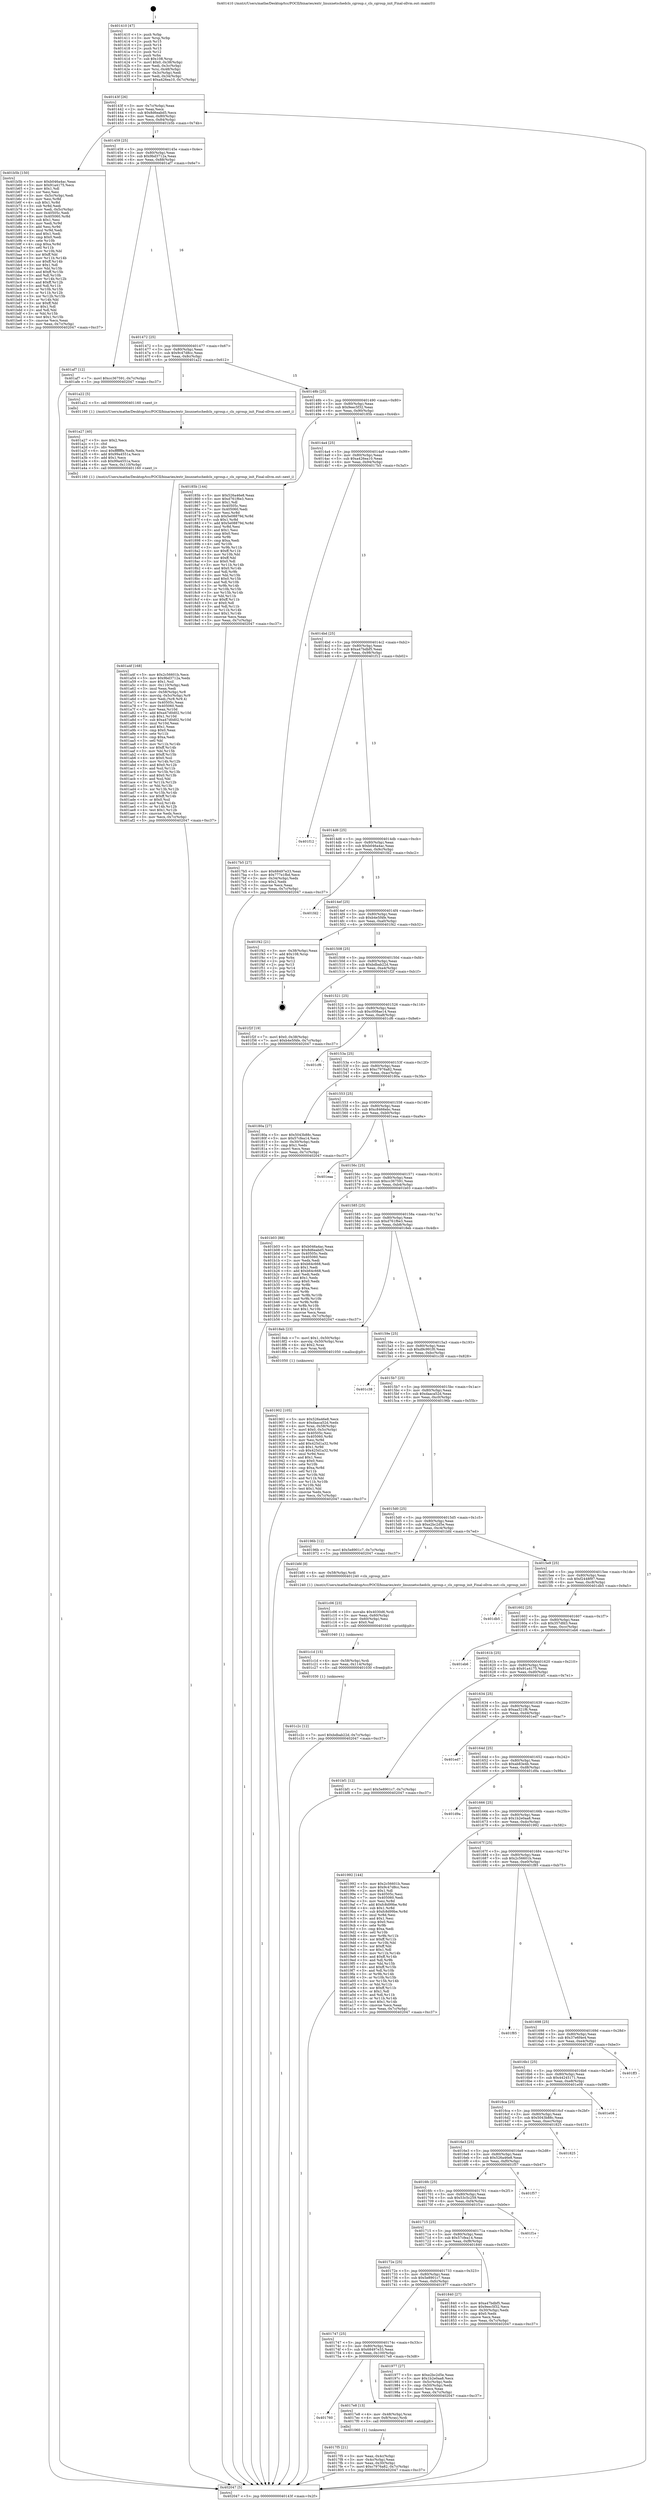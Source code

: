 digraph "0x401410" {
  label = "0x401410 (/mnt/c/Users/mathe/Desktop/tcc/POCII/binaries/extr_linuxnetschedcls_cgroup.c_cls_cgroup_init_Final-ollvm.out::main(0))"
  labelloc = "t"
  node[shape=record]

  Entry [label="",width=0.3,height=0.3,shape=circle,fillcolor=black,style=filled]
  "0x40143f" [label="{
     0x40143f [26]\l
     | [instrs]\l
     &nbsp;&nbsp;0x40143f \<+3\>: mov -0x7c(%rbp),%eax\l
     &nbsp;&nbsp;0x401442 \<+2\>: mov %eax,%ecx\l
     &nbsp;&nbsp;0x401444 \<+6\>: sub $0x8d6eabd5,%ecx\l
     &nbsp;&nbsp;0x40144a \<+3\>: mov %eax,-0x80(%rbp)\l
     &nbsp;&nbsp;0x40144d \<+6\>: mov %ecx,-0x84(%rbp)\l
     &nbsp;&nbsp;0x401453 \<+6\>: je 0000000000401b5b \<main+0x74b\>\l
  }"]
  "0x401b5b" [label="{
     0x401b5b [150]\l
     | [instrs]\l
     &nbsp;&nbsp;0x401b5b \<+5\>: mov $0xb046a4ac,%eax\l
     &nbsp;&nbsp;0x401b60 \<+5\>: mov $0x91a4175,%ecx\l
     &nbsp;&nbsp;0x401b65 \<+2\>: mov $0x1,%dl\l
     &nbsp;&nbsp;0x401b67 \<+2\>: xor %esi,%esi\l
     &nbsp;&nbsp;0x401b69 \<+3\>: mov -0x5c(%rbp),%edi\l
     &nbsp;&nbsp;0x401b6c \<+3\>: mov %esi,%r8d\l
     &nbsp;&nbsp;0x401b6f \<+4\>: sub $0x1,%r8d\l
     &nbsp;&nbsp;0x401b73 \<+3\>: sub %r8d,%edi\l
     &nbsp;&nbsp;0x401b76 \<+3\>: mov %edi,-0x5c(%rbp)\l
     &nbsp;&nbsp;0x401b79 \<+7\>: mov 0x40505c,%edi\l
     &nbsp;&nbsp;0x401b80 \<+8\>: mov 0x405060,%r8d\l
     &nbsp;&nbsp;0x401b88 \<+3\>: sub $0x1,%esi\l
     &nbsp;&nbsp;0x401b8b \<+3\>: mov %edi,%r9d\l
     &nbsp;&nbsp;0x401b8e \<+3\>: add %esi,%r9d\l
     &nbsp;&nbsp;0x401b91 \<+4\>: imul %r9d,%edi\l
     &nbsp;&nbsp;0x401b95 \<+3\>: and $0x1,%edi\l
     &nbsp;&nbsp;0x401b98 \<+3\>: cmp $0x0,%edi\l
     &nbsp;&nbsp;0x401b9b \<+4\>: sete %r10b\l
     &nbsp;&nbsp;0x401b9f \<+4\>: cmp $0xa,%r8d\l
     &nbsp;&nbsp;0x401ba3 \<+4\>: setl %r11b\l
     &nbsp;&nbsp;0x401ba7 \<+3\>: mov %r10b,%bl\l
     &nbsp;&nbsp;0x401baa \<+3\>: xor $0xff,%bl\l
     &nbsp;&nbsp;0x401bad \<+3\>: mov %r11b,%r14b\l
     &nbsp;&nbsp;0x401bb0 \<+4\>: xor $0xff,%r14b\l
     &nbsp;&nbsp;0x401bb4 \<+3\>: xor $0x1,%dl\l
     &nbsp;&nbsp;0x401bb7 \<+3\>: mov %bl,%r15b\l
     &nbsp;&nbsp;0x401bba \<+4\>: and $0xff,%r15b\l
     &nbsp;&nbsp;0x401bbe \<+3\>: and %dl,%r10b\l
     &nbsp;&nbsp;0x401bc1 \<+3\>: mov %r14b,%r12b\l
     &nbsp;&nbsp;0x401bc4 \<+4\>: and $0xff,%r12b\l
     &nbsp;&nbsp;0x401bc8 \<+3\>: and %dl,%r11b\l
     &nbsp;&nbsp;0x401bcb \<+3\>: or %r10b,%r15b\l
     &nbsp;&nbsp;0x401bce \<+3\>: or %r11b,%r12b\l
     &nbsp;&nbsp;0x401bd1 \<+3\>: xor %r12b,%r15b\l
     &nbsp;&nbsp;0x401bd4 \<+3\>: or %r14b,%bl\l
     &nbsp;&nbsp;0x401bd7 \<+3\>: xor $0xff,%bl\l
     &nbsp;&nbsp;0x401bda \<+3\>: or $0x1,%dl\l
     &nbsp;&nbsp;0x401bdd \<+2\>: and %dl,%bl\l
     &nbsp;&nbsp;0x401bdf \<+3\>: or %bl,%r15b\l
     &nbsp;&nbsp;0x401be2 \<+4\>: test $0x1,%r15b\l
     &nbsp;&nbsp;0x401be6 \<+3\>: cmovne %ecx,%eax\l
     &nbsp;&nbsp;0x401be9 \<+3\>: mov %eax,-0x7c(%rbp)\l
     &nbsp;&nbsp;0x401bec \<+5\>: jmp 0000000000402047 \<main+0xc37\>\l
  }"]
  "0x401459" [label="{
     0x401459 [25]\l
     | [instrs]\l
     &nbsp;&nbsp;0x401459 \<+5\>: jmp 000000000040145e \<main+0x4e\>\l
     &nbsp;&nbsp;0x40145e \<+3\>: mov -0x80(%rbp),%eax\l
     &nbsp;&nbsp;0x401461 \<+5\>: sub $0x9bd3712a,%eax\l
     &nbsp;&nbsp;0x401466 \<+6\>: mov %eax,-0x88(%rbp)\l
     &nbsp;&nbsp;0x40146c \<+6\>: je 0000000000401af7 \<main+0x6e7\>\l
  }"]
  Exit [label="",width=0.3,height=0.3,shape=circle,fillcolor=black,style=filled,peripheries=2]
  "0x401af7" [label="{
     0x401af7 [12]\l
     | [instrs]\l
     &nbsp;&nbsp;0x401af7 \<+7\>: movl $0xcc367591,-0x7c(%rbp)\l
     &nbsp;&nbsp;0x401afe \<+5\>: jmp 0000000000402047 \<main+0xc37\>\l
  }"]
  "0x401472" [label="{
     0x401472 [25]\l
     | [instrs]\l
     &nbsp;&nbsp;0x401472 \<+5\>: jmp 0000000000401477 \<main+0x67\>\l
     &nbsp;&nbsp;0x401477 \<+3\>: mov -0x80(%rbp),%eax\l
     &nbsp;&nbsp;0x40147a \<+5\>: sub $0x9c47d8cc,%eax\l
     &nbsp;&nbsp;0x40147f \<+6\>: mov %eax,-0x8c(%rbp)\l
     &nbsp;&nbsp;0x401485 \<+6\>: je 0000000000401a22 \<main+0x612\>\l
  }"]
  "0x401c2c" [label="{
     0x401c2c [12]\l
     | [instrs]\l
     &nbsp;&nbsp;0x401c2c \<+7\>: movl $0xbdbab22d,-0x7c(%rbp)\l
     &nbsp;&nbsp;0x401c33 \<+5\>: jmp 0000000000402047 \<main+0xc37\>\l
  }"]
  "0x401a22" [label="{
     0x401a22 [5]\l
     | [instrs]\l
     &nbsp;&nbsp;0x401a22 \<+5\>: call 0000000000401160 \<next_i\>\l
     | [calls]\l
     &nbsp;&nbsp;0x401160 \{1\} (/mnt/c/Users/mathe/Desktop/tcc/POCII/binaries/extr_linuxnetschedcls_cgroup.c_cls_cgroup_init_Final-ollvm.out::next_i)\l
  }"]
  "0x40148b" [label="{
     0x40148b [25]\l
     | [instrs]\l
     &nbsp;&nbsp;0x40148b \<+5\>: jmp 0000000000401490 \<main+0x80\>\l
     &nbsp;&nbsp;0x401490 \<+3\>: mov -0x80(%rbp),%eax\l
     &nbsp;&nbsp;0x401493 \<+5\>: sub $0x9eec5f32,%eax\l
     &nbsp;&nbsp;0x401498 \<+6\>: mov %eax,-0x90(%rbp)\l
     &nbsp;&nbsp;0x40149e \<+6\>: je 000000000040185b \<main+0x44b\>\l
  }"]
  "0x401c1d" [label="{
     0x401c1d [15]\l
     | [instrs]\l
     &nbsp;&nbsp;0x401c1d \<+4\>: mov -0x58(%rbp),%rdi\l
     &nbsp;&nbsp;0x401c21 \<+6\>: mov %eax,-0x114(%rbp)\l
     &nbsp;&nbsp;0x401c27 \<+5\>: call 0000000000401030 \<free@plt\>\l
     | [calls]\l
     &nbsp;&nbsp;0x401030 \{1\} (unknown)\l
  }"]
  "0x40185b" [label="{
     0x40185b [144]\l
     | [instrs]\l
     &nbsp;&nbsp;0x40185b \<+5\>: mov $0x526a46e8,%eax\l
     &nbsp;&nbsp;0x401860 \<+5\>: mov $0xd761f6e3,%ecx\l
     &nbsp;&nbsp;0x401865 \<+2\>: mov $0x1,%dl\l
     &nbsp;&nbsp;0x401867 \<+7\>: mov 0x40505c,%esi\l
     &nbsp;&nbsp;0x40186e \<+7\>: mov 0x405060,%edi\l
     &nbsp;&nbsp;0x401875 \<+3\>: mov %esi,%r8d\l
     &nbsp;&nbsp;0x401878 \<+7\>: sub $0x5e08879d,%r8d\l
     &nbsp;&nbsp;0x40187f \<+4\>: sub $0x1,%r8d\l
     &nbsp;&nbsp;0x401883 \<+7\>: add $0x5e08879d,%r8d\l
     &nbsp;&nbsp;0x40188a \<+4\>: imul %r8d,%esi\l
     &nbsp;&nbsp;0x40188e \<+3\>: and $0x1,%esi\l
     &nbsp;&nbsp;0x401891 \<+3\>: cmp $0x0,%esi\l
     &nbsp;&nbsp;0x401894 \<+4\>: sete %r9b\l
     &nbsp;&nbsp;0x401898 \<+3\>: cmp $0xa,%edi\l
     &nbsp;&nbsp;0x40189b \<+4\>: setl %r10b\l
     &nbsp;&nbsp;0x40189f \<+3\>: mov %r9b,%r11b\l
     &nbsp;&nbsp;0x4018a2 \<+4\>: xor $0xff,%r11b\l
     &nbsp;&nbsp;0x4018a6 \<+3\>: mov %r10b,%bl\l
     &nbsp;&nbsp;0x4018a9 \<+3\>: xor $0xff,%bl\l
     &nbsp;&nbsp;0x4018ac \<+3\>: xor $0x0,%dl\l
     &nbsp;&nbsp;0x4018af \<+3\>: mov %r11b,%r14b\l
     &nbsp;&nbsp;0x4018b2 \<+4\>: and $0x0,%r14b\l
     &nbsp;&nbsp;0x4018b6 \<+3\>: and %dl,%r9b\l
     &nbsp;&nbsp;0x4018b9 \<+3\>: mov %bl,%r15b\l
     &nbsp;&nbsp;0x4018bc \<+4\>: and $0x0,%r15b\l
     &nbsp;&nbsp;0x4018c0 \<+3\>: and %dl,%r10b\l
     &nbsp;&nbsp;0x4018c3 \<+3\>: or %r9b,%r14b\l
     &nbsp;&nbsp;0x4018c6 \<+3\>: or %r10b,%r15b\l
     &nbsp;&nbsp;0x4018c9 \<+3\>: xor %r15b,%r14b\l
     &nbsp;&nbsp;0x4018cc \<+3\>: or %bl,%r11b\l
     &nbsp;&nbsp;0x4018cf \<+4\>: xor $0xff,%r11b\l
     &nbsp;&nbsp;0x4018d3 \<+3\>: or $0x0,%dl\l
     &nbsp;&nbsp;0x4018d6 \<+3\>: and %dl,%r11b\l
     &nbsp;&nbsp;0x4018d9 \<+3\>: or %r11b,%r14b\l
     &nbsp;&nbsp;0x4018dc \<+4\>: test $0x1,%r14b\l
     &nbsp;&nbsp;0x4018e0 \<+3\>: cmovne %ecx,%eax\l
     &nbsp;&nbsp;0x4018e3 \<+3\>: mov %eax,-0x7c(%rbp)\l
     &nbsp;&nbsp;0x4018e6 \<+5\>: jmp 0000000000402047 \<main+0xc37\>\l
  }"]
  "0x4014a4" [label="{
     0x4014a4 [25]\l
     | [instrs]\l
     &nbsp;&nbsp;0x4014a4 \<+5\>: jmp 00000000004014a9 \<main+0x99\>\l
     &nbsp;&nbsp;0x4014a9 \<+3\>: mov -0x80(%rbp),%eax\l
     &nbsp;&nbsp;0x4014ac \<+5\>: sub $0xa426ea10,%eax\l
     &nbsp;&nbsp;0x4014b1 \<+6\>: mov %eax,-0x94(%rbp)\l
     &nbsp;&nbsp;0x4014b7 \<+6\>: je 00000000004017b5 \<main+0x3a5\>\l
  }"]
  "0x401c06" [label="{
     0x401c06 [23]\l
     | [instrs]\l
     &nbsp;&nbsp;0x401c06 \<+10\>: movabs $0x4030d6,%rdi\l
     &nbsp;&nbsp;0x401c10 \<+3\>: mov %eax,-0x60(%rbp)\l
     &nbsp;&nbsp;0x401c13 \<+3\>: mov -0x60(%rbp),%esi\l
     &nbsp;&nbsp;0x401c16 \<+2\>: mov $0x0,%al\l
     &nbsp;&nbsp;0x401c18 \<+5\>: call 0000000000401040 \<printf@plt\>\l
     | [calls]\l
     &nbsp;&nbsp;0x401040 \{1\} (unknown)\l
  }"]
  "0x4017b5" [label="{
     0x4017b5 [27]\l
     | [instrs]\l
     &nbsp;&nbsp;0x4017b5 \<+5\>: mov $0x68497e33,%eax\l
     &nbsp;&nbsp;0x4017ba \<+5\>: mov $0x777e1fbd,%ecx\l
     &nbsp;&nbsp;0x4017bf \<+3\>: mov -0x34(%rbp),%edx\l
     &nbsp;&nbsp;0x4017c2 \<+3\>: cmp $0x2,%edx\l
     &nbsp;&nbsp;0x4017c5 \<+3\>: cmovne %ecx,%eax\l
     &nbsp;&nbsp;0x4017c8 \<+3\>: mov %eax,-0x7c(%rbp)\l
     &nbsp;&nbsp;0x4017cb \<+5\>: jmp 0000000000402047 \<main+0xc37\>\l
  }"]
  "0x4014bd" [label="{
     0x4014bd [25]\l
     | [instrs]\l
     &nbsp;&nbsp;0x4014bd \<+5\>: jmp 00000000004014c2 \<main+0xb2\>\l
     &nbsp;&nbsp;0x4014c2 \<+3\>: mov -0x80(%rbp),%eax\l
     &nbsp;&nbsp;0x4014c5 \<+5\>: sub $0xa47bdbf5,%eax\l
     &nbsp;&nbsp;0x4014ca \<+6\>: mov %eax,-0x98(%rbp)\l
     &nbsp;&nbsp;0x4014d0 \<+6\>: je 0000000000401f12 \<main+0xb02\>\l
  }"]
  "0x402047" [label="{
     0x402047 [5]\l
     | [instrs]\l
     &nbsp;&nbsp;0x402047 \<+5\>: jmp 000000000040143f \<main+0x2f\>\l
  }"]
  "0x401410" [label="{
     0x401410 [47]\l
     | [instrs]\l
     &nbsp;&nbsp;0x401410 \<+1\>: push %rbp\l
     &nbsp;&nbsp;0x401411 \<+3\>: mov %rsp,%rbp\l
     &nbsp;&nbsp;0x401414 \<+2\>: push %r15\l
     &nbsp;&nbsp;0x401416 \<+2\>: push %r14\l
     &nbsp;&nbsp;0x401418 \<+2\>: push %r13\l
     &nbsp;&nbsp;0x40141a \<+2\>: push %r12\l
     &nbsp;&nbsp;0x40141c \<+1\>: push %rbx\l
     &nbsp;&nbsp;0x40141d \<+7\>: sub $0x108,%rsp\l
     &nbsp;&nbsp;0x401424 \<+7\>: movl $0x0,-0x38(%rbp)\l
     &nbsp;&nbsp;0x40142b \<+3\>: mov %edi,-0x3c(%rbp)\l
     &nbsp;&nbsp;0x40142e \<+4\>: mov %rsi,-0x48(%rbp)\l
     &nbsp;&nbsp;0x401432 \<+3\>: mov -0x3c(%rbp),%edi\l
     &nbsp;&nbsp;0x401435 \<+3\>: mov %edi,-0x34(%rbp)\l
     &nbsp;&nbsp;0x401438 \<+7\>: movl $0xa426ea10,-0x7c(%rbp)\l
  }"]
  "0x401a4f" [label="{
     0x401a4f [168]\l
     | [instrs]\l
     &nbsp;&nbsp;0x401a4f \<+5\>: mov $0x2c56601b,%ecx\l
     &nbsp;&nbsp;0x401a54 \<+5\>: mov $0x9bd3712a,%edx\l
     &nbsp;&nbsp;0x401a59 \<+3\>: mov $0x1,%sil\l
     &nbsp;&nbsp;0x401a5c \<+6\>: mov -0x110(%rbp),%edi\l
     &nbsp;&nbsp;0x401a62 \<+3\>: imul %eax,%edi\l
     &nbsp;&nbsp;0x401a65 \<+4\>: mov -0x58(%rbp),%r8\l
     &nbsp;&nbsp;0x401a69 \<+4\>: movslq -0x5c(%rbp),%r9\l
     &nbsp;&nbsp;0x401a6d \<+4\>: mov %edi,(%r8,%r9,4)\l
     &nbsp;&nbsp;0x401a71 \<+7\>: mov 0x40505c,%eax\l
     &nbsp;&nbsp;0x401a78 \<+7\>: mov 0x405060,%edi\l
     &nbsp;&nbsp;0x401a7f \<+3\>: mov %eax,%r10d\l
     &nbsp;&nbsp;0x401a82 \<+7\>: add $0xa47d0d02,%r10d\l
     &nbsp;&nbsp;0x401a89 \<+4\>: sub $0x1,%r10d\l
     &nbsp;&nbsp;0x401a8d \<+7\>: sub $0xa47d0d02,%r10d\l
     &nbsp;&nbsp;0x401a94 \<+4\>: imul %r10d,%eax\l
     &nbsp;&nbsp;0x401a98 \<+3\>: and $0x1,%eax\l
     &nbsp;&nbsp;0x401a9b \<+3\>: cmp $0x0,%eax\l
     &nbsp;&nbsp;0x401a9e \<+4\>: sete %r11b\l
     &nbsp;&nbsp;0x401aa2 \<+3\>: cmp $0xa,%edi\l
     &nbsp;&nbsp;0x401aa5 \<+3\>: setl %bl\l
     &nbsp;&nbsp;0x401aa8 \<+3\>: mov %r11b,%r14b\l
     &nbsp;&nbsp;0x401aab \<+4\>: xor $0xff,%r14b\l
     &nbsp;&nbsp;0x401aaf \<+3\>: mov %bl,%r15b\l
     &nbsp;&nbsp;0x401ab2 \<+4\>: xor $0xff,%r15b\l
     &nbsp;&nbsp;0x401ab6 \<+4\>: xor $0x0,%sil\l
     &nbsp;&nbsp;0x401aba \<+3\>: mov %r14b,%r12b\l
     &nbsp;&nbsp;0x401abd \<+4\>: and $0x0,%r12b\l
     &nbsp;&nbsp;0x401ac1 \<+3\>: and %sil,%r11b\l
     &nbsp;&nbsp;0x401ac4 \<+3\>: mov %r15b,%r13b\l
     &nbsp;&nbsp;0x401ac7 \<+4\>: and $0x0,%r13b\l
     &nbsp;&nbsp;0x401acb \<+3\>: and %sil,%bl\l
     &nbsp;&nbsp;0x401ace \<+3\>: or %r11b,%r12b\l
     &nbsp;&nbsp;0x401ad1 \<+3\>: or %bl,%r13b\l
     &nbsp;&nbsp;0x401ad4 \<+3\>: xor %r13b,%r12b\l
     &nbsp;&nbsp;0x401ad7 \<+3\>: or %r15b,%r14b\l
     &nbsp;&nbsp;0x401ada \<+4\>: xor $0xff,%r14b\l
     &nbsp;&nbsp;0x401ade \<+4\>: or $0x0,%sil\l
     &nbsp;&nbsp;0x401ae2 \<+3\>: and %sil,%r14b\l
     &nbsp;&nbsp;0x401ae5 \<+3\>: or %r14b,%r12b\l
     &nbsp;&nbsp;0x401ae8 \<+4\>: test $0x1,%r12b\l
     &nbsp;&nbsp;0x401aec \<+3\>: cmovne %edx,%ecx\l
     &nbsp;&nbsp;0x401aef \<+3\>: mov %ecx,-0x7c(%rbp)\l
     &nbsp;&nbsp;0x401af2 \<+5\>: jmp 0000000000402047 \<main+0xc37\>\l
  }"]
  "0x401f12" [label="{
     0x401f12\l
  }", style=dashed]
  "0x4014d6" [label="{
     0x4014d6 [25]\l
     | [instrs]\l
     &nbsp;&nbsp;0x4014d6 \<+5\>: jmp 00000000004014db \<main+0xcb\>\l
     &nbsp;&nbsp;0x4014db \<+3\>: mov -0x80(%rbp),%eax\l
     &nbsp;&nbsp;0x4014de \<+5\>: sub $0xb046a4ac,%eax\l
     &nbsp;&nbsp;0x4014e3 \<+6\>: mov %eax,-0x9c(%rbp)\l
     &nbsp;&nbsp;0x4014e9 \<+6\>: je 0000000000401fd2 \<main+0xbc2\>\l
  }"]
  "0x401a27" [label="{
     0x401a27 [40]\l
     | [instrs]\l
     &nbsp;&nbsp;0x401a27 \<+5\>: mov $0x2,%ecx\l
     &nbsp;&nbsp;0x401a2c \<+1\>: cltd\l
     &nbsp;&nbsp;0x401a2d \<+2\>: idiv %ecx\l
     &nbsp;&nbsp;0x401a2f \<+6\>: imul $0xfffffffe,%edx,%ecx\l
     &nbsp;&nbsp;0x401a35 \<+6\>: add $0x99a4551a,%ecx\l
     &nbsp;&nbsp;0x401a3b \<+3\>: add $0x1,%ecx\l
     &nbsp;&nbsp;0x401a3e \<+6\>: sub $0x99a4551a,%ecx\l
     &nbsp;&nbsp;0x401a44 \<+6\>: mov %ecx,-0x110(%rbp)\l
     &nbsp;&nbsp;0x401a4a \<+5\>: call 0000000000401160 \<next_i\>\l
     | [calls]\l
     &nbsp;&nbsp;0x401160 \{1\} (/mnt/c/Users/mathe/Desktop/tcc/POCII/binaries/extr_linuxnetschedcls_cgroup.c_cls_cgroup_init_Final-ollvm.out::next_i)\l
  }"]
  "0x401fd2" [label="{
     0x401fd2\l
  }", style=dashed]
  "0x4014ef" [label="{
     0x4014ef [25]\l
     | [instrs]\l
     &nbsp;&nbsp;0x4014ef \<+5\>: jmp 00000000004014f4 \<main+0xe4\>\l
     &nbsp;&nbsp;0x4014f4 \<+3\>: mov -0x80(%rbp),%eax\l
     &nbsp;&nbsp;0x4014f7 \<+5\>: sub $0xb4e5f4fe,%eax\l
     &nbsp;&nbsp;0x4014fc \<+6\>: mov %eax,-0xa0(%rbp)\l
     &nbsp;&nbsp;0x401502 \<+6\>: je 0000000000401f42 \<main+0xb32\>\l
  }"]
  "0x401902" [label="{
     0x401902 [105]\l
     | [instrs]\l
     &nbsp;&nbsp;0x401902 \<+5\>: mov $0x526a46e8,%ecx\l
     &nbsp;&nbsp;0x401907 \<+5\>: mov $0xdaaca52d,%edx\l
     &nbsp;&nbsp;0x40190c \<+4\>: mov %rax,-0x58(%rbp)\l
     &nbsp;&nbsp;0x401910 \<+7\>: movl $0x0,-0x5c(%rbp)\l
     &nbsp;&nbsp;0x401917 \<+7\>: mov 0x40505c,%esi\l
     &nbsp;&nbsp;0x40191e \<+8\>: mov 0x405060,%r8d\l
     &nbsp;&nbsp;0x401926 \<+3\>: mov %esi,%r9d\l
     &nbsp;&nbsp;0x401929 \<+7\>: add $0x425d1a32,%r9d\l
     &nbsp;&nbsp;0x401930 \<+4\>: sub $0x1,%r9d\l
     &nbsp;&nbsp;0x401934 \<+7\>: sub $0x425d1a32,%r9d\l
     &nbsp;&nbsp;0x40193b \<+4\>: imul %r9d,%esi\l
     &nbsp;&nbsp;0x40193f \<+3\>: and $0x1,%esi\l
     &nbsp;&nbsp;0x401942 \<+3\>: cmp $0x0,%esi\l
     &nbsp;&nbsp;0x401945 \<+4\>: sete %r10b\l
     &nbsp;&nbsp;0x401949 \<+4\>: cmp $0xa,%r8d\l
     &nbsp;&nbsp;0x40194d \<+4\>: setl %r11b\l
     &nbsp;&nbsp;0x401951 \<+3\>: mov %r10b,%bl\l
     &nbsp;&nbsp;0x401954 \<+3\>: and %r11b,%bl\l
     &nbsp;&nbsp;0x401957 \<+3\>: xor %r11b,%r10b\l
     &nbsp;&nbsp;0x40195a \<+3\>: or %r10b,%bl\l
     &nbsp;&nbsp;0x40195d \<+3\>: test $0x1,%bl\l
     &nbsp;&nbsp;0x401960 \<+3\>: cmovne %edx,%ecx\l
     &nbsp;&nbsp;0x401963 \<+3\>: mov %ecx,-0x7c(%rbp)\l
     &nbsp;&nbsp;0x401966 \<+5\>: jmp 0000000000402047 \<main+0xc37\>\l
  }"]
  "0x401f42" [label="{
     0x401f42 [21]\l
     | [instrs]\l
     &nbsp;&nbsp;0x401f42 \<+3\>: mov -0x38(%rbp),%eax\l
     &nbsp;&nbsp;0x401f45 \<+7\>: add $0x108,%rsp\l
     &nbsp;&nbsp;0x401f4c \<+1\>: pop %rbx\l
     &nbsp;&nbsp;0x401f4d \<+2\>: pop %r12\l
     &nbsp;&nbsp;0x401f4f \<+2\>: pop %r13\l
     &nbsp;&nbsp;0x401f51 \<+2\>: pop %r14\l
     &nbsp;&nbsp;0x401f53 \<+2\>: pop %r15\l
     &nbsp;&nbsp;0x401f55 \<+1\>: pop %rbp\l
     &nbsp;&nbsp;0x401f56 \<+1\>: ret\l
  }"]
  "0x401508" [label="{
     0x401508 [25]\l
     | [instrs]\l
     &nbsp;&nbsp;0x401508 \<+5\>: jmp 000000000040150d \<main+0xfd\>\l
     &nbsp;&nbsp;0x40150d \<+3\>: mov -0x80(%rbp),%eax\l
     &nbsp;&nbsp;0x401510 \<+5\>: sub $0xbdbab22d,%eax\l
     &nbsp;&nbsp;0x401515 \<+6\>: mov %eax,-0xa4(%rbp)\l
     &nbsp;&nbsp;0x40151b \<+6\>: je 0000000000401f2f \<main+0xb1f\>\l
  }"]
  "0x4017f5" [label="{
     0x4017f5 [21]\l
     | [instrs]\l
     &nbsp;&nbsp;0x4017f5 \<+3\>: mov %eax,-0x4c(%rbp)\l
     &nbsp;&nbsp;0x4017f8 \<+3\>: mov -0x4c(%rbp),%eax\l
     &nbsp;&nbsp;0x4017fb \<+3\>: mov %eax,-0x30(%rbp)\l
     &nbsp;&nbsp;0x4017fe \<+7\>: movl $0xc7976a82,-0x7c(%rbp)\l
     &nbsp;&nbsp;0x401805 \<+5\>: jmp 0000000000402047 \<main+0xc37\>\l
  }"]
  "0x401f2f" [label="{
     0x401f2f [19]\l
     | [instrs]\l
     &nbsp;&nbsp;0x401f2f \<+7\>: movl $0x0,-0x38(%rbp)\l
     &nbsp;&nbsp;0x401f36 \<+7\>: movl $0xb4e5f4fe,-0x7c(%rbp)\l
     &nbsp;&nbsp;0x401f3d \<+5\>: jmp 0000000000402047 \<main+0xc37\>\l
  }"]
  "0x401521" [label="{
     0x401521 [25]\l
     | [instrs]\l
     &nbsp;&nbsp;0x401521 \<+5\>: jmp 0000000000401526 \<main+0x116\>\l
     &nbsp;&nbsp;0x401526 \<+3\>: mov -0x80(%rbp),%eax\l
     &nbsp;&nbsp;0x401529 \<+5\>: sub $0xc008ae14,%eax\l
     &nbsp;&nbsp;0x40152e \<+6\>: mov %eax,-0xa8(%rbp)\l
     &nbsp;&nbsp;0x401534 \<+6\>: je 0000000000401cf6 \<main+0x8e6\>\l
  }"]
  "0x401760" [label="{
     0x401760\l
  }", style=dashed]
  "0x401cf6" [label="{
     0x401cf6\l
  }", style=dashed]
  "0x40153a" [label="{
     0x40153a [25]\l
     | [instrs]\l
     &nbsp;&nbsp;0x40153a \<+5\>: jmp 000000000040153f \<main+0x12f\>\l
     &nbsp;&nbsp;0x40153f \<+3\>: mov -0x80(%rbp),%eax\l
     &nbsp;&nbsp;0x401542 \<+5\>: sub $0xc7976a82,%eax\l
     &nbsp;&nbsp;0x401547 \<+6\>: mov %eax,-0xac(%rbp)\l
     &nbsp;&nbsp;0x40154d \<+6\>: je 000000000040180a \<main+0x3fa\>\l
  }"]
  "0x4017e8" [label="{
     0x4017e8 [13]\l
     | [instrs]\l
     &nbsp;&nbsp;0x4017e8 \<+4\>: mov -0x48(%rbp),%rax\l
     &nbsp;&nbsp;0x4017ec \<+4\>: mov 0x8(%rax),%rdi\l
     &nbsp;&nbsp;0x4017f0 \<+5\>: call 0000000000401060 \<atoi@plt\>\l
     | [calls]\l
     &nbsp;&nbsp;0x401060 \{1\} (unknown)\l
  }"]
  "0x40180a" [label="{
     0x40180a [27]\l
     | [instrs]\l
     &nbsp;&nbsp;0x40180a \<+5\>: mov $0x5043b88c,%eax\l
     &nbsp;&nbsp;0x40180f \<+5\>: mov $0x57cfea14,%ecx\l
     &nbsp;&nbsp;0x401814 \<+3\>: mov -0x30(%rbp),%edx\l
     &nbsp;&nbsp;0x401817 \<+3\>: cmp $0x1,%edx\l
     &nbsp;&nbsp;0x40181a \<+3\>: cmovl %ecx,%eax\l
     &nbsp;&nbsp;0x40181d \<+3\>: mov %eax,-0x7c(%rbp)\l
     &nbsp;&nbsp;0x401820 \<+5\>: jmp 0000000000402047 \<main+0xc37\>\l
  }"]
  "0x401553" [label="{
     0x401553 [25]\l
     | [instrs]\l
     &nbsp;&nbsp;0x401553 \<+5\>: jmp 0000000000401558 \<main+0x148\>\l
     &nbsp;&nbsp;0x401558 \<+3\>: mov -0x80(%rbp),%eax\l
     &nbsp;&nbsp;0x40155b \<+5\>: sub $0xc8466ebc,%eax\l
     &nbsp;&nbsp;0x401560 \<+6\>: mov %eax,-0xb0(%rbp)\l
     &nbsp;&nbsp;0x401566 \<+6\>: je 0000000000401eaa \<main+0xa9a\>\l
  }"]
  "0x401747" [label="{
     0x401747 [25]\l
     | [instrs]\l
     &nbsp;&nbsp;0x401747 \<+5\>: jmp 000000000040174c \<main+0x33c\>\l
     &nbsp;&nbsp;0x40174c \<+3\>: mov -0x80(%rbp),%eax\l
     &nbsp;&nbsp;0x40174f \<+5\>: sub $0x68497e33,%eax\l
     &nbsp;&nbsp;0x401754 \<+6\>: mov %eax,-0x100(%rbp)\l
     &nbsp;&nbsp;0x40175a \<+6\>: je 00000000004017e8 \<main+0x3d8\>\l
  }"]
  "0x401eaa" [label="{
     0x401eaa\l
  }", style=dashed]
  "0x40156c" [label="{
     0x40156c [25]\l
     | [instrs]\l
     &nbsp;&nbsp;0x40156c \<+5\>: jmp 0000000000401571 \<main+0x161\>\l
     &nbsp;&nbsp;0x401571 \<+3\>: mov -0x80(%rbp),%eax\l
     &nbsp;&nbsp;0x401574 \<+5\>: sub $0xcc367591,%eax\l
     &nbsp;&nbsp;0x401579 \<+6\>: mov %eax,-0xb4(%rbp)\l
     &nbsp;&nbsp;0x40157f \<+6\>: je 0000000000401b03 \<main+0x6f3\>\l
  }"]
  "0x401977" [label="{
     0x401977 [27]\l
     | [instrs]\l
     &nbsp;&nbsp;0x401977 \<+5\>: mov $0xe2bc2d5e,%eax\l
     &nbsp;&nbsp;0x40197c \<+5\>: mov $0x1b2e0aa8,%ecx\l
     &nbsp;&nbsp;0x401981 \<+3\>: mov -0x5c(%rbp),%edx\l
     &nbsp;&nbsp;0x401984 \<+3\>: cmp -0x50(%rbp),%edx\l
     &nbsp;&nbsp;0x401987 \<+3\>: cmovl %ecx,%eax\l
     &nbsp;&nbsp;0x40198a \<+3\>: mov %eax,-0x7c(%rbp)\l
     &nbsp;&nbsp;0x40198d \<+5\>: jmp 0000000000402047 \<main+0xc37\>\l
  }"]
  "0x401b03" [label="{
     0x401b03 [88]\l
     | [instrs]\l
     &nbsp;&nbsp;0x401b03 \<+5\>: mov $0xb046a4ac,%eax\l
     &nbsp;&nbsp;0x401b08 \<+5\>: mov $0x8d6eabd5,%ecx\l
     &nbsp;&nbsp;0x401b0d \<+7\>: mov 0x40505c,%edx\l
     &nbsp;&nbsp;0x401b14 \<+7\>: mov 0x405060,%esi\l
     &nbsp;&nbsp;0x401b1b \<+2\>: mov %edx,%edi\l
     &nbsp;&nbsp;0x401b1d \<+6\>: sub $0xb64c668,%edi\l
     &nbsp;&nbsp;0x401b23 \<+3\>: sub $0x1,%edi\l
     &nbsp;&nbsp;0x401b26 \<+6\>: add $0xb64c668,%edi\l
     &nbsp;&nbsp;0x401b2c \<+3\>: imul %edi,%edx\l
     &nbsp;&nbsp;0x401b2f \<+3\>: and $0x1,%edx\l
     &nbsp;&nbsp;0x401b32 \<+3\>: cmp $0x0,%edx\l
     &nbsp;&nbsp;0x401b35 \<+4\>: sete %r8b\l
     &nbsp;&nbsp;0x401b39 \<+3\>: cmp $0xa,%esi\l
     &nbsp;&nbsp;0x401b3c \<+4\>: setl %r9b\l
     &nbsp;&nbsp;0x401b40 \<+3\>: mov %r8b,%r10b\l
     &nbsp;&nbsp;0x401b43 \<+3\>: and %r9b,%r10b\l
     &nbsp;&nbsp;0x401b46 \<+3\>: xor %r9b,%r8b\l
     &nbsp;&nbsp;0x401b49 \<+3\>: or %r8b,%r10b\l
     &nbsp;&nbsp;0x401b4c \<+4\>: test $0x1,%r10b\l
     &nbsp;&nbsp;0x401b50 \<+3\>: cmovne %ecx,%eax\l
     &nbsp;&nbsp;0x401b53 \<+3\>: mov %eax,-0x7c(%rbp)\l
     &nbsp;&nbsp;0x401b56 \<+5\>: jmp 0000000000402047 \<main+0xc37\>\l
  }"]
  "0x401585" [label="{
     0x401585 [25]\l
     | [instrs]\l
     &nbsp;&nbsp;0x401585 \<+5\>: jmp 000000000040158a \<main+0x17a\>\l
     &nbsp;&nbsp;0x40158a \<+3\>: mov -0x80(%rbp),%eax\l
     &nbsp;&nbsp;0x40158d \<+5\>: sub $0xd761f6e3,%eax\l
     &nbsp;&nbsp;0x401592 \<+6\>: mov %eax,-0xb8(%rbp)\l
     &nbsp;&nbsp;0x401598 \<+6\>: je 00000000004018eb \<main+0x4db\>\l
  }"]
  "0x40172e" [label="{
     0x40172e [25]\l
     | [instrs]\l
     &nbsp;&nbsp;0x40172e \<+5\>: jmp 0000000000401733 \<main+0x323\>\l
     &nbsp;&nbsp;0x401733 \<+3\>: mov -0x80(%rbp),%eax\l
     &nbsp;&nbsp;0x401736 \<+5\>: sub $0x5e8901c7,%eax\l
     &nbsp;&nbsp;0x40173b \<+6\>: mov %eax,-0xfc(%rbp)\l
     &nbsp;&nbsp;0x401741 \<+6\>: je 0000000000401977 \<main+0x567\>\l
  }"]
  "0x4018eb" [label="{
     0x4018eb [23]\l
     | [instrs]\l
     &nbsp;&nbsp;0x4018eb \<+7\>: movl $0x1,-0x50(%rbp)\l
     &nbsp;&nbsp;0x4018f2 \<+4\>: movslq -0x50(%rbp),%rax\l
     &nbsp;&nbsp;0x4018f6 \<+4\>: shl $0x2,%rax\l
     &nbsp;&nbsp;0x4018fa \<+3\>: mov %rax,%rdi\l
     &nbsp;&nbsp;0x4018fd \<+5\>: call 0000000000401050 \<malloc@plt\>\l
     | [calls]\l
     &nbsp;&nbsp;0x401050 \{1\} (unknown)\l
  }"]
  "0x40159e" [label="{
     0x40159e [25]\l
     | [instrs]\l
     &nbsp;&nbsp;0x40159e \<+5\>: jmp 00000000004015a3 \<main+0x193\>\l
     &nbsp;&nbsp;0x4015a3 \<+3\>: mov -0x80(%rbp),%eax\l
     &nbsp;&nbsp;0x4015a6 \<+5\>: sub $0xd9c991f0,%eax\l
     &nbsp;&nbsp;0x4015ab \<+6\>: mov %eax,-0xbc(%rbp)\l
     &nbsp;&nbsp;0x4015b1 \<+6\>: je 0000000000401c38 \<main+0x828\>\l
  }"]
  "0x401840" [label="{
     0x401840 [27]\l
     | [instrs]\l
     &nbsp;&nbsp;0x401840 \<+5\>: mov $0xa47bdbf5,%eax\l
     &nbsp;&nbsp;0x401845 \<+5\>: mov $0x9eec5f32,%ecx\l
     &nbsp;&nbsp;0x40184a \<+3\>: mov -0x30(%rbp),%edx\l
     &nbsp;&nbsp;0x40184d \<+3\>: cmp $0x0,%edx\l
     &nbsp;&nbsp;0x401850 \<+3\>: cmove %ecx,%eax\l
     &nbsp;&nbsp;0x401853 \<+3\>: mov %eax,-0x7c(%rbp)\l
     &nbsp;&nbsp;0x401856 \<+5\>: jmp 0000000000402047 \<main+0xc37\>\l
  }"]
  "0x401c38" [label="{
     0x401c38\l
  }", style=dashed]
  "0x4015b7" [label="{
     0x4015b7 [25]\l
     | [instrs]\l
     &nbsp;&nbsp;0x4015b7 \<+5\>: jmp 00000000004015bc \<main+0x1ac\>\l
     &nbsp;&nbsp;0x4015bc \<+3\>: mov -0x80(%rbp),%eax\l
     &nbsp;&nbsp;0x4015bf \<+5\>: sub $0xdaaca52d,%eax\l
     &nbsp;&nbsp;0x4015c4 \<+6\>: mov %eax,-0xc0(%rbp)\l
     &nbsp;&nbsp;0x4015ca \<+6\>: je 000000000040196b \<main+0x55b\>\l
  }"]
  "0x401715" [label="{
     0x401715 [25]\l
     | [instrs]\l
     &nbsp;&nbsp;0x401715 \<+5\>: jmp 000000000040171a \<main+0x30a\>\l
     &nbsp;&nbsp;0x40171a \<+3\>: mov -0x80(%rbp),%eax\l
     &nbsp;&nbsp;0x40171d \<+5\>: sub $0x57cfea14,%eax\l
     &nbsp;&nbsp;0x401722 \<+6\>: mov %eax,-0xf8(%rbp)\l
     &nbsp;&nbsp;0x401728 \<+6\>: je 0000000000401840 \<main+0x430\>\l
  }"]
  "0x40196b" [label="{
     0x40196b [12]\l
     | [instrs]\l
     &nbsp;&nbsp;0x40196b \<+7\>: movl $0x5e8901c7,-0x7c(%rbp)\l
     &nbsp;&nbsp;0x401972 \<+5\>: jmp 0000000000402047 \<main+0xc37\>\l
  }"]
  "0x4015d0" [label="{
     0x4015d0 [25]\l
     | [instrs]\l
     &nbsp;&nbsp;0x4015d0 \<+5\>: jmp 00000000004015d5 \<main+0x1c5\>\l
     &nbsp;&nbsp;0x4015d5 \<+3\>: mov -0x80(%rbp),%eax\l
     &nbsp;&nbsp;0x4015d8 \<+5\>: sub $0xe2bc2d5e,%eax\l
     &nbsp;&nbsp;0x4015dd \<+6\>: mov %eax,-0xc4(%rbp)\l
     &nbsp;&nbsp;0x4015e3 \<+6\>: je 0000000000401bfd \<main+0x7ed\>\l
  }"]
  "0x401f1e" [label="{
     0x401f1e\l
  }", style=dashed]
  "0x401bfd" [label="{
     0x401bfd [9]\l
     | [instrs]\l
     &nbsp;&nbsp;0x401bfd \<+4\>: mov -0x58(%rbp),%rdi\l
     &nbsp;&nbsp;0x401c01 \<+5\>: call 0000000000401240 \<cls_cgroup_init\>\l
     | [calls]\l
     &nbsp;&nbsp;0x401240 \{1\} (/mnt/c/Users/mathe/Desktop/tcc/POCII/binaries/extr_linuxnetschedcls_cgroup.c_cls_cgroup_init_Final-ollvm.out::cls_cgroup_init)\l
  }"]
  "0x4015e9" [label="{
     0x4015e9 [25]\l
     | [instrs]\l
     &nbsp;&nbsp;0x4015e9 \<+5\>: jmp 00000000004015ee \<main+0x1de\>\l
     &nbsp;&nbsp;0x4015ee \<+3\>: mov -0x80(%rbp),%eax\l
     &nbsp;&nbsp;0x4015f1 \<+5\>: sub $0xf2448f97,%eax\l
     &nbsp;&nbsp;0x4015f6 \<+6\>: mov %eax,-0xc8(%rbp)\l
     &nbsp;&nbsp;0x4015fc \<+6\>: je 0000000000401db5 \<main+0x9a5\>\l
  }"]
  "0x4016fc" [label="{
     0x4016fc [25]\l
     | [instrs]\l
     &nbsp;&nbsp;0x4016fc \<+5\>: jmp 0000000000401701 \<main+0x2f1\>\l
     &nbsp;&nbsp;0x401701 \<+3\>: mov -0x80(%rbp),%eax\l
     &nbsp;&nbsp;0x401704 \<+5\>: sub $0x53c5c259,%eax\l
     &nbsp;&nbsp;0x401709 \<+6\>: mov %eax,-0xf4(%rbp)\l
     &nbsp;&nbsp;0x40170f \<+6\>: je 0000000000401f1e \<main+0xb0e\>\l
  }"]
  "0x401db5" [label="{
     0x401db5\l
  }", style=dashed]
  "0x401602" [label="{
     0x401602 [25]\l
     | [instrs]\l
     &nbsp;&nbsp;0x401602 \<+5\>: jmp 0000000000401607 \<main+0x1f7\>\l
     &nbsp;&nbsp;0x401607 \<+3\>: mov -0x80(%rbp),%eax\l
     &nbsp;&nbsp;0x40160a \<+5\>: sub $0x357dfd3,%eax\l
     &nbsp;&nbsp;0x40160f \<+6\>: mov %eax,-0xcc(%rbp)\l
     &nbsp;&nbsp;0x401615 \<+6\>: je 0000000000401eb6 \<main+0xaa6\>\l
  }"]
  "0x401f57" [label="{
     0x401f57\l
  }", style=dashed]
  "0x401eb6" [label="{
     0x401eb6\l
  }", style=dashed]
  "0x40161b" [label="{
     0x40161b [25]\l
     | [instrs]\l
     &nbsp;&nbsp;0x40161b \<+5\>: jmp 0000000000401620 \<main+0x210\>\l
     &nbsp;&nbsp;0x401620 \<+3\>: mov -0x80(%rbp),%eax\l
     &nbsp;&nbsp;0x401623 \<+5\>: sub $0x91a4175,%eax\l
     &nbsp;&nbsp;0x401628 \<+6\>: mov %eax,-0xd0(%rbp)\l
     &nbsp;&nbsp;0x40162e \<+6\>: je 0000000000401bf1 \<main+0x7e1\>\l
  }"]
  "0x4016e3" [label="{
     0x4016e3 [25]\l
     | [instrs]\l
     &nbsp;&nbsp;0x4016e3 \<+5\>: jmp 00000000004016e8 \<main+0x2d8\>\l
     &nbsp;&nbsp;0x4016e8 \<+3\>: mov -0x80(%rbp),%eax\l
     &nbsp;&nbsp;0x4016eb \<+5\>: sub $0x526a46e8,%eax\l
     &nbsp;&nbsp;0x4016f0 \<+6\>: mov %eax,-0xf0(%rbp)\l
     &nbsp;&nbsp;0x4016f6 \<+6\>: je 0000000000401f57 \<main+0xb47\>\l
  }"]
  "0x401bf1" [label="{
     0x401bf1 [12]\l
     | [instrs]\l
     &nbsp;&nbsp;0x401bf1 \<+7\>: movl $0x5e8901c7,-0x7c(%rbp)\l
     &nbsp;&nbsp;0x401bf8 \<+5\>: jmp 0000000000402047 \<main+0xc37\>\l
  }"]
  "0x401634" [label="{
     0x401634 [25]\l
     | [instrs]\l
     &nbsp;&nbsp;0x401634 \<+5\>: jmp 0000000000401639 \<main+0x229\>\l
     &nbsp;&nbsp;0x401639 \<+3\>: mov -0x80(%rbp),%eax\l
     &nbsp;&nbsp;0x40163c \<+5\>: sub $0xaa321f6,%eax\l
     &nbsp;&nbsp;0x401641 \<+6\>: mov %eax,-0xd4(%rbp)\l
     &nbsp;&nbsp;0x401647 \<+6\>: je 0000000000401ed7 \<main+0xac7\>\l
  }"]
  "0x401825" [label="{
     0x401825\l
  }", style=dashed]
  "0x401ed7" [label="{
     0x401ed7\l
  }", style=dashed]
  "0x40164d" [label="{
     0x40164d [25]\l
     | [instrs]\l
     &nbsp;&nbsp;0x40164d \<+5\>: jmp 0000000000401652 \<main+0x242\>\l
     &nbsp;&nbsp;0x401652 \<+3\>: mov -0x80(%rbp),%eax\l
     &nbsp;&nbsp;0x401655 \<+5\>: sub $0xab83e4b,%eax\l
     &nbsp;&nbsp;0x40165a \<+6\>: mov %eax,-0xd8(%rbp)\l
     &nbsp;&nbsp;0x401660 \<+6\>: je 0000000000401d9a \<main+0x98a\>\l
  }"]
  "0x4016ca" [label="{
     0x4016ca [25]\l
     | [instrs]\l
     &nbsp;&nbsp;0x4016ca \<+5\>: jmp 00000000004016cf \<main+0x2bf\>\l
     &nbsp;&nbsp;0x4016cf \<+3\>: mov -0x80(%rbp),%eax\l
     &nbsp;&nbsp;0x4016d2 \<+5\>: sub $0x5043b88c,%eax\l
     &nbsp;&nbsp;0x4016d7 \<+6\>: mov %eax,-0xec(%rbp)\l
     &nbsp;&nbsp;0x4016dd \<+6\>: je 0000000000401825 \<main+0x415\>\l
  }"]
  "0x401d9a" [label="{
     0x401d9a\l
  }", style=dashed]
  "0x401666" [label="{
     0x401666 [25]\l
     | [instrs]\l
     &nbsp;&nbsp;0x401666 \<+5\>: jmp 000000000040166b \<main+0x25b\>\l
     &nbsp;&nbsp;0x40166b \<+3\>: mov -0x80(%rbp),%eax\l
     &nbsp;&nbsp;0x40166e \<+5\>: sub $0x1b2e0aa8,%eax\l
     &nbsp;&nbsp;0x401673 \<+6\>: mov %eax,-0xdc(%rbp)\l
     &nbsp;&nbsp;0x401679 \<+6\>: je 0000000000401992 \<main+0x582\>\l
  }"]
  "0x401e08" [label="{
     0x401e08\l
  }", style=dashed]
  "0x401992" [label="{
     0x401992 [144]\l
     | [instrs]\l
     &nbsp;&nbsp;0x401992 \<+5\>: mov $0x2c56601b,%eax\l
     &nbsp;&nbsp;0x401997 \<+5\>: mov $0x9c47d8cc,%ecx\l
     &nbsp;&nbsp;0x40199c \<+2\>: mov $0x1,%dl\l
     &nbsp;&nbsp;0x40199e \<+7\>: mov 0x40505c,%esi\l
     &nbsp;&nbsp;0x4019a5 \<+7\>: mov 0x405060,%edi\l
     &nbsp;&nbsp;0x4019ac \<+3\>: mov %esi,%r8d\l
     &nbsp;&nbsp;0x4019af \<+7\>: add $0xfc8d99be,%r8d\l
     &nbsp;&nbsp;0x4019b6 \<+4\>: sub $0x1,%r8d\l
     &nbsp;&nbsp;0x4019ba \<+7\>: sub $0xfc8d99be,%r8d\l
     &nbsp;&nbsp;0x4019c1 \<+4\>: imul %r8d,%esi\l
     &nbsp;&nbsp;0x4019c5 \<+3\>: and $0x1,%esi\l
     &nbsp;&nbsp;0x4019c8 \<+3\>: cmp $0x0,%esi\l
     &nbsp;&nbsp;0x4019cb \<+4\>: sete %r9b\l
     &nbsp;&nbsp;0x4019cf \<+3\>: cmp $0xa,%edi\l
     &nbsp;&nbsp;0x4019d2 \<+4\>: setl %r10b\l
     &nbsp;&nbsp;0x4019d6 \<+3\>: mov %r9b,%r11b\l
     &nbsp;&nbsp;0x4019d9 \<+4\>: xor $0xff,%r11b\l
     &nbsp;&nbsp;0x4019dd \<+3\>: mov %r10b,%bl\l
     &nbsp;&nbsp;0x4019e0 \<+3\>: xor $0xff,%bl\l
     &nbsp;&nbsp;0x4019e3 \<+3\>: xor $0x1,%dl\l
     &nbsp;&nbsp;0x4019e6 \<+3\>: mov %r11b,%r14b\l
     &nbsp;&nbsp;0x4019e9 \<+4\>: and $0xff,%r14b\l
     &nbsp;&nbsp;0x4019ed \<+3\>: and %dl,%r9b\l
     &nbsp;&nbsp;0x4019f0 \<+3\>: mov %bl,%r15b\l
     &nbsp;&nbsp;0x4019f3 \<+4\>: and $0xff,%r15b\l
     &nbsp;&nbsp;0x4019f7 \<+3\>: and %dl,%r10b\l
     &nbsp;&nbsp;0x4019fa \<+3\>: or %r9b,%r14b\l
     &nbsp;&nbsp;0x4019fd \<+3\>: or %r10b,%r15b\l
     &nbsp;&nbsp;0x401a00 \<+3\>: xor %r15b,%r14b\l
     &nbsp;&nbsp;0x401a03 \<+3\>: or %bl,%r11b\l
     &nbsp;&nbsp;0x401a06 \<+4\>: xor $0xff,%r11b\l
     &nbsp;&nbsp;0x401a0a \<+3\>: or $0x1,%dl\l
     &nbsp;&nbsp;0x401a0d \<+3\>: and %dl,%r11b\l
     &nbsp;&nbsp;0x401a10 \<+3\>: or %r11b,%r14b\l
     &nbsp;&nbsp;0x401a13 \<+4\>: test $0x1,%r14b\l
     &nbsp;&nbsp;0x401a17 \<+3\>: cmovne %ecx,%eax\l
     &nbsp;&nbsp;0x401a1a \<+3\>: mov %eax,-0x7c(%rbp)\l
     &nbsp;&nbsp;0x401a1d \<+5\>: jmp 0000000000402047 \<main+0xc37\>\l
  }"]
  "0x40167f" [label="{
     0x40167f [25]\l
     | [instrs]\l
     &nbsp;&nbsp;0x40167f \<+5\>: jmp 0000000000401684 \<main+0x274\>\l
     &nbsp;&nbsp;0x401684 \<+3\>: mov -0x80(%rbp),%eax\l
     &nbsp;&nbsp;0x401687 \<+5\>: sub $0x2c56601b,%eax\l
     &nbsp;&nbsp;0x40168c \<+6\>: mov %eax,-0xe0(%rbp)\l
     &nbsp;&nbsp;0x401692 \<+6\>: je 0000000000401f85 \<main+0xb75\>\l
  }"]
  "0x4016b1" [label="{
     0x4016b1 [25]\l
     | [instrs]\l
     &nbsp;&nbsp;0x4016b1 \<+5\>: jmp 00000000004016b6 \<main+0x2a6\>\l
     &nbsp;&nbsp;0x4016b6 \<+3\>: mov -0x80(%rbp),%eax\l
     &nbsp;&nbsp;0x4016b9 \<+5\>: sub $0x44245171,%eax\l
     &nbsp;&nbsp;0x4016be \<+6\>: mov %eax,-0xe8(%rbp)\l
     &nbsp;&nbsp;0x4016c4 \<+6\>: je 0000000000401e08 \<main+0x9f8\>\l
  }"]
  "0x401f85" [label="{
     0x401f85\l
  }", style=dashed]
  "0x401698" [label="{
     0x401698 [25]\l
     | [instrs]\l
     &nbsp;&nbsp;0x401698 \<+5\>: jmp 000000000040169d \<main+0x28d\>\l
     &nbsp;&nbsp;0x40169d \<+3\>: mov -0x80(%rbp),%eax\l
     &nbsp;&nbsp;0x4016a0 \<+5\>: sub $0x37e6f4e4,%eax\l
     &nbsp;&nbsp;0x4016a5 \<+6\>: mov %eax,-0xe4(%rbp)\l
     &nbsp;&nbsp;0x4016ab \<+6\>: je 0000000000401ff3 \<main+0xbe3\>\l
  }"]
  "0x401ff3" [label="{
     0x401ff3\l
  }", style=dashed]
  Entry -> "0x401410" [label=" 1"]
  "0x40143f" -> "0x401b5b" [label=" 1"]
  "0x40143f" -> "0x401459" [label=" 17"]
  "0x401f42" -> Exit [label=" 1"]
  "0x401459" -> "0x401af7" [label=" 1"]
  "0x401459" -> "0x401472" [label=" 16"]
  "0x401f2f" -> "0x402047" [label=" 1"]
  "0x401472" -> "0x401a22" [label=" 1"]
  "0x401472" -> "0x40148b" [label=" 15"]
  "0x401c2c" -> "0x402047" [label=" 1"]
  "0x40148b" -> "0x40185b" [label=" 1"]
  "0x40148b" -> "0x4014a4" [label=" 14"]
  "0x401c1d" -> "0x401c2c" [label=" 1"]
  "0x4014a4" -> "0x4017b5" [label=" 1"]
  "0x4014a4" -> "0x4014bd" [label=" 13"]
  "0x4017b5" -> "0x402047" [label=" 1"]
  "0x401410" -> "0x40143f" [label=" 1"]
  "0x402047" -> "0x40143f" [label=" 17"]
  "0x401c06" -> "0x401c1d" [label=" 1"]
  "0x4014bd" -> "0x401f12" [label=" 0"]
  "0x4014bd" -> "0x4014d6" [label=" 13"]
  "0x401bfd" -> "0x401c06" [label=" 1"]
  "0x4014d6" -> "0x401fd2" [label=" 0"]
  "0x4014d6" -> "0x4014ef" [label=" 13"]
  "0x401bf1" -> "0x402047" [label=" 1"]
  "0x4014ef" -> "0x401f42" [label=" 1"]
  "0x4014ef" -> "0x401508" [label=" 12"]
  "0x401b5b" -> "0x402047" [label=" 1"]
  "0x401508" -> "0x401f2f" [label=" 1"]
  "0x401508" -> "0x401521" [label=" 11"]
  "0x401b03" -> "0x402047" [label=" 1"]
  "0x401521" -> "0x401cf6" [label=" 0"]
  "0x401521" -> "0x40153a" [label=" 11"]
  "0x401af7" -> "0x402047" [label=" 1"]
  "0x40153a" -> "0x40180a" [label=" 1"]
  "0x40153a" -> "0x401553" [label=" 10"]
  "0x401a4f" -> "0x402047" [label=" 1"]
  "0x401553" -> "0x401eaa" [label=" 0"]
  "0x401553" -> "0x40156c" [label=" 10"]
  "0x401a22" -> "0x401a27" [label=" 1"]
  "0x40156c" -> "0x401b03" [label=" 1"]
  "0x40156c" -> "0x401585" [label=" 9"]
  "0x401992" -> "0x402047" [label=" 1"]
  "0x401585" -> "0x4018eb" [label=" 1"]
  "0x401585" -> "0x40159e" [label=" 8"]
  "0x40196b" -> "0x402047" [label=" 1"]
  "0x40159e" -> "0x401c38" [label=" 0"]
  "0x40159e" -> "0x4015b7" [label=" 8"]
  "0x401902" -> "0x402047" [label=" 1"]
  "0x4015b7" -> "0x40196b" [label=" 1"]
  "0x4015b7" -> "0x4015d0" [label=" 7"]
  "0x40185b" -> "0x402047" [label=" 1"]
  "0x4015d0" -> "0x401bfd" [label=" 1"]
  "0x4015d0" -> "0x4015e9" [label=" 6"]
  "0x401840" -> "0x402047" [label=" 1"]
  "0x4015e9" -> "0x401db5" [label=" 0"]
  "0x4015e9" -> "0x401602" [label=" 6"]
  "0x4017f5" -> "0x402047" [label=" 1"]
  "0x401602" -> "0x401eb6" [label=" 0"]
  "0x401602" -> "0x40161b" [label=" 6"]
  "0x4017e8" -> "0x4017f5" [label=" 1"]
  "0x40161b" -> "0x401bf1" [label=" 1"]
  "0x40161b" -> "0x401634" [label=" 5"]
  "0x401747" -> "0x4017e8" [label=" 1"]
  "0x401634" -> "0x401ed7" [label=" 0"]
  "0x401634" -> "0x40164d" [label=" 5"]
  "0x401a27" -> "0x401a4f" [label=" 1"]
  "0x40164d" -> "0x401d9a" [label=" 0"]
  "0x40164d" -> "0x401666" [label=" 5"]
  "0x40172e" -> "0x401977" [label=" 2"]
  "0x401666" -> "0x401992" [label=" 1"]
  "0x401666" -> "0x40167f" [label=" 4"]
  "0x401977" -> "0x402047" [label=" 2"]
  "0x40167f" -> "0x401f85" [label=" 0"]
  "0x40167f" -> "0x401698" [label=" 4"]
  "0x401715" -> "0x401840" [label=" 1"]
  "0x401698" -> "0x401ff3" [label=" 0"]
  "0x401698" -> "0x4016b1" [label=" 4"]
  "0x401715" -> "0x40172e" [label=" 3"]
  "0x4016b1" -> "0x401e08" [label=" 0"]
  "0x4016b1" -> "0x4016ca" [label=" 4"]
  "0x40172e" -> "0x401747" [label=" 1"]
  "0x4016ca" -> "0x401825" [label=" 0"]
  "0x4016ca" -> "0x4016e3" [label=" 4"]
  "0x401747" -> "0x401760" [label=" 0"]
  "0x4016e3" -> "0x401f57" [label=" 0"]
  "0x4016e3" -> "0x4016fc" [label=" 4"]
  "0x40180a" -> "0x402047" [label=" 1"]
  "0x4016fc" -> "0x401f1e" [label=" 0"]
  "0x4016fc" -> "0x401715" [label=" 4"]
  "0x4018eb" -> "0x401902" [label=" 1"]
}
